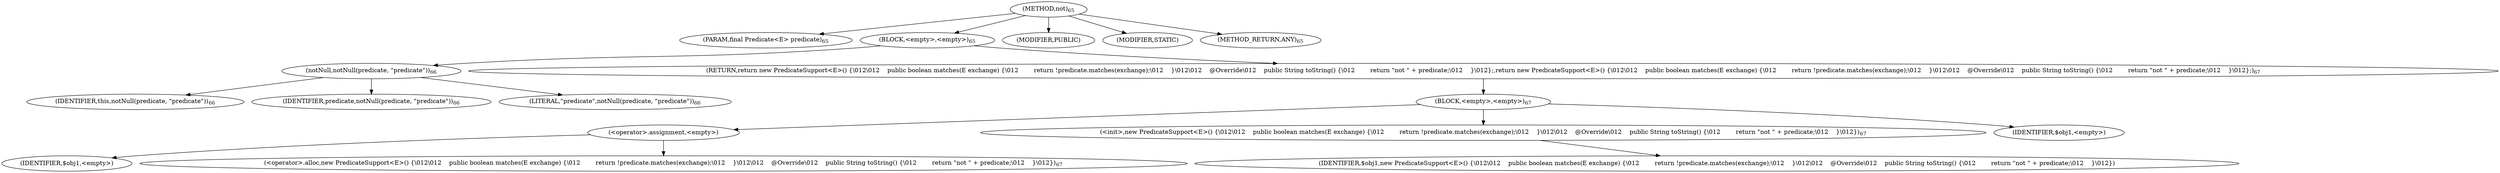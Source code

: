 digraph "not" {  
"37" [label = <(METHOD,not)<SUB>65</SUB>> ]
"38" [label = <(PARAM,final Predicate&lt;E&gt; predicate)<SUB>65</SUB>> ]
"39" [label = <(BLOCK,&lt;empty&gt;,&lt;empty&gt;)<SUB>65</SUB>> ]
"40" [label = <(notNull,notNull(predicate, &quot;predicate&quot;))<SUB>66</SUB>> ]
"41" [label = <(IDENTIFIER,this,notNull(predicate, &quot;predicate&quot;))<SUB>66</SUB>> ]
"42" [label = <(IDENTIFIER,predicate,notNull(predicate, &quot;predicate&quot;))<SUB>66</SUB>> ]
"43" [label = <(LITERAL,&quot;predicate&quot;,notNull(predicate, &quot;predicate&quot;))<SUB>66</SUB>> ]
"44" [label = <(RETURN,return new PredicateSupport&lt;E&gt;() {\012\012    public boolean matches(E exchange) {\012        return !predicate.matches(exchange);\012    }\012\012    @Override\012    public String toString() {\012        return &quot;not &quot; + predicate;\012    }\012};,return new PredicateSupport&lt;E&gt;() {\012\012    public boolean matches(E exchange) {\012        return !predicate.matches(exchange);\012    }\012\012    @Override\012    public String toString() {\012        return &quot;not &quot; + predicate;\012    }\012};)<SUB>67</SUB>> ]
"45" [label = <(BLOCK,&lt;empty&gt;,&lt;empty&gt;)<SUB>67</SUB>> ]
"46" [label = <(&lt;operator&gt;.assignment,&lt;empty&gt;)> ]
"47" [label = <(IDENTIFIER,$obj1,&lt;empty&gt;)> ]
"48" [label = <(&lt;operator&gt;.alloc,new PredicateSupport&lt;E&gt;() {\012\012    public boolean matches(E exchange) {\012        return !predicate.matches(exchange);\012    }\012\012    @Override\012    public String toString() {\012        return &quot;not &quot; + predicate;\012    }\012})<SUB>67</SUB>> ]
"49" [label = <(&lt;init&gt;,new PredicateSupport&lt;E&gt;() {\012\012    public boolean matches(E exchange) {\012        return !predicate.matches(exchange);\012    }\012\012    @Override\012    public String toString() {\012        return &quot;not &quot; + predicate;\012    }\012})<SUB>67</SUB>> ]
"50" [label = <(IDENTIFIER,$obj1,new PredicateSupport&lt;E&gt;() {\012\012    public boolean matches(E exchange) {\012        return !predicate.matches(exchange);\012    }\012\012    @Override\012    public String toString() {\012        return &quot;not &quot; + predicate;\012    }\012})> ]
"51" [label = <(IDENTIFIER,$obj1,&lt;empty&gt;)> ]
"52" [label = <(MODIFIER,PUBLIC)> ]
"53" [label = <(MODIFIER,STATIC)> ]
"54" [label = <(METHOD_RETURN,ANY)<SUB>65</SUB>> ]
  "37" -> "38" 
  "37" -> "39" 
  "37" -> "52" 
  "37" -> "53" 
  "37" -> "54" 
  "39" -> "40" 
  "39" -> "44" 
  "40" -> "41" 
  "40" -> "42" 
  "40" -> "43" 
  "44" -> "45" 
  "45" -> "46" 
  "45" -> "49" 
  "45" -> "51" 
  "46" -> "47" 
  "46" -> "48" 
  "49" -> "50" 
}
